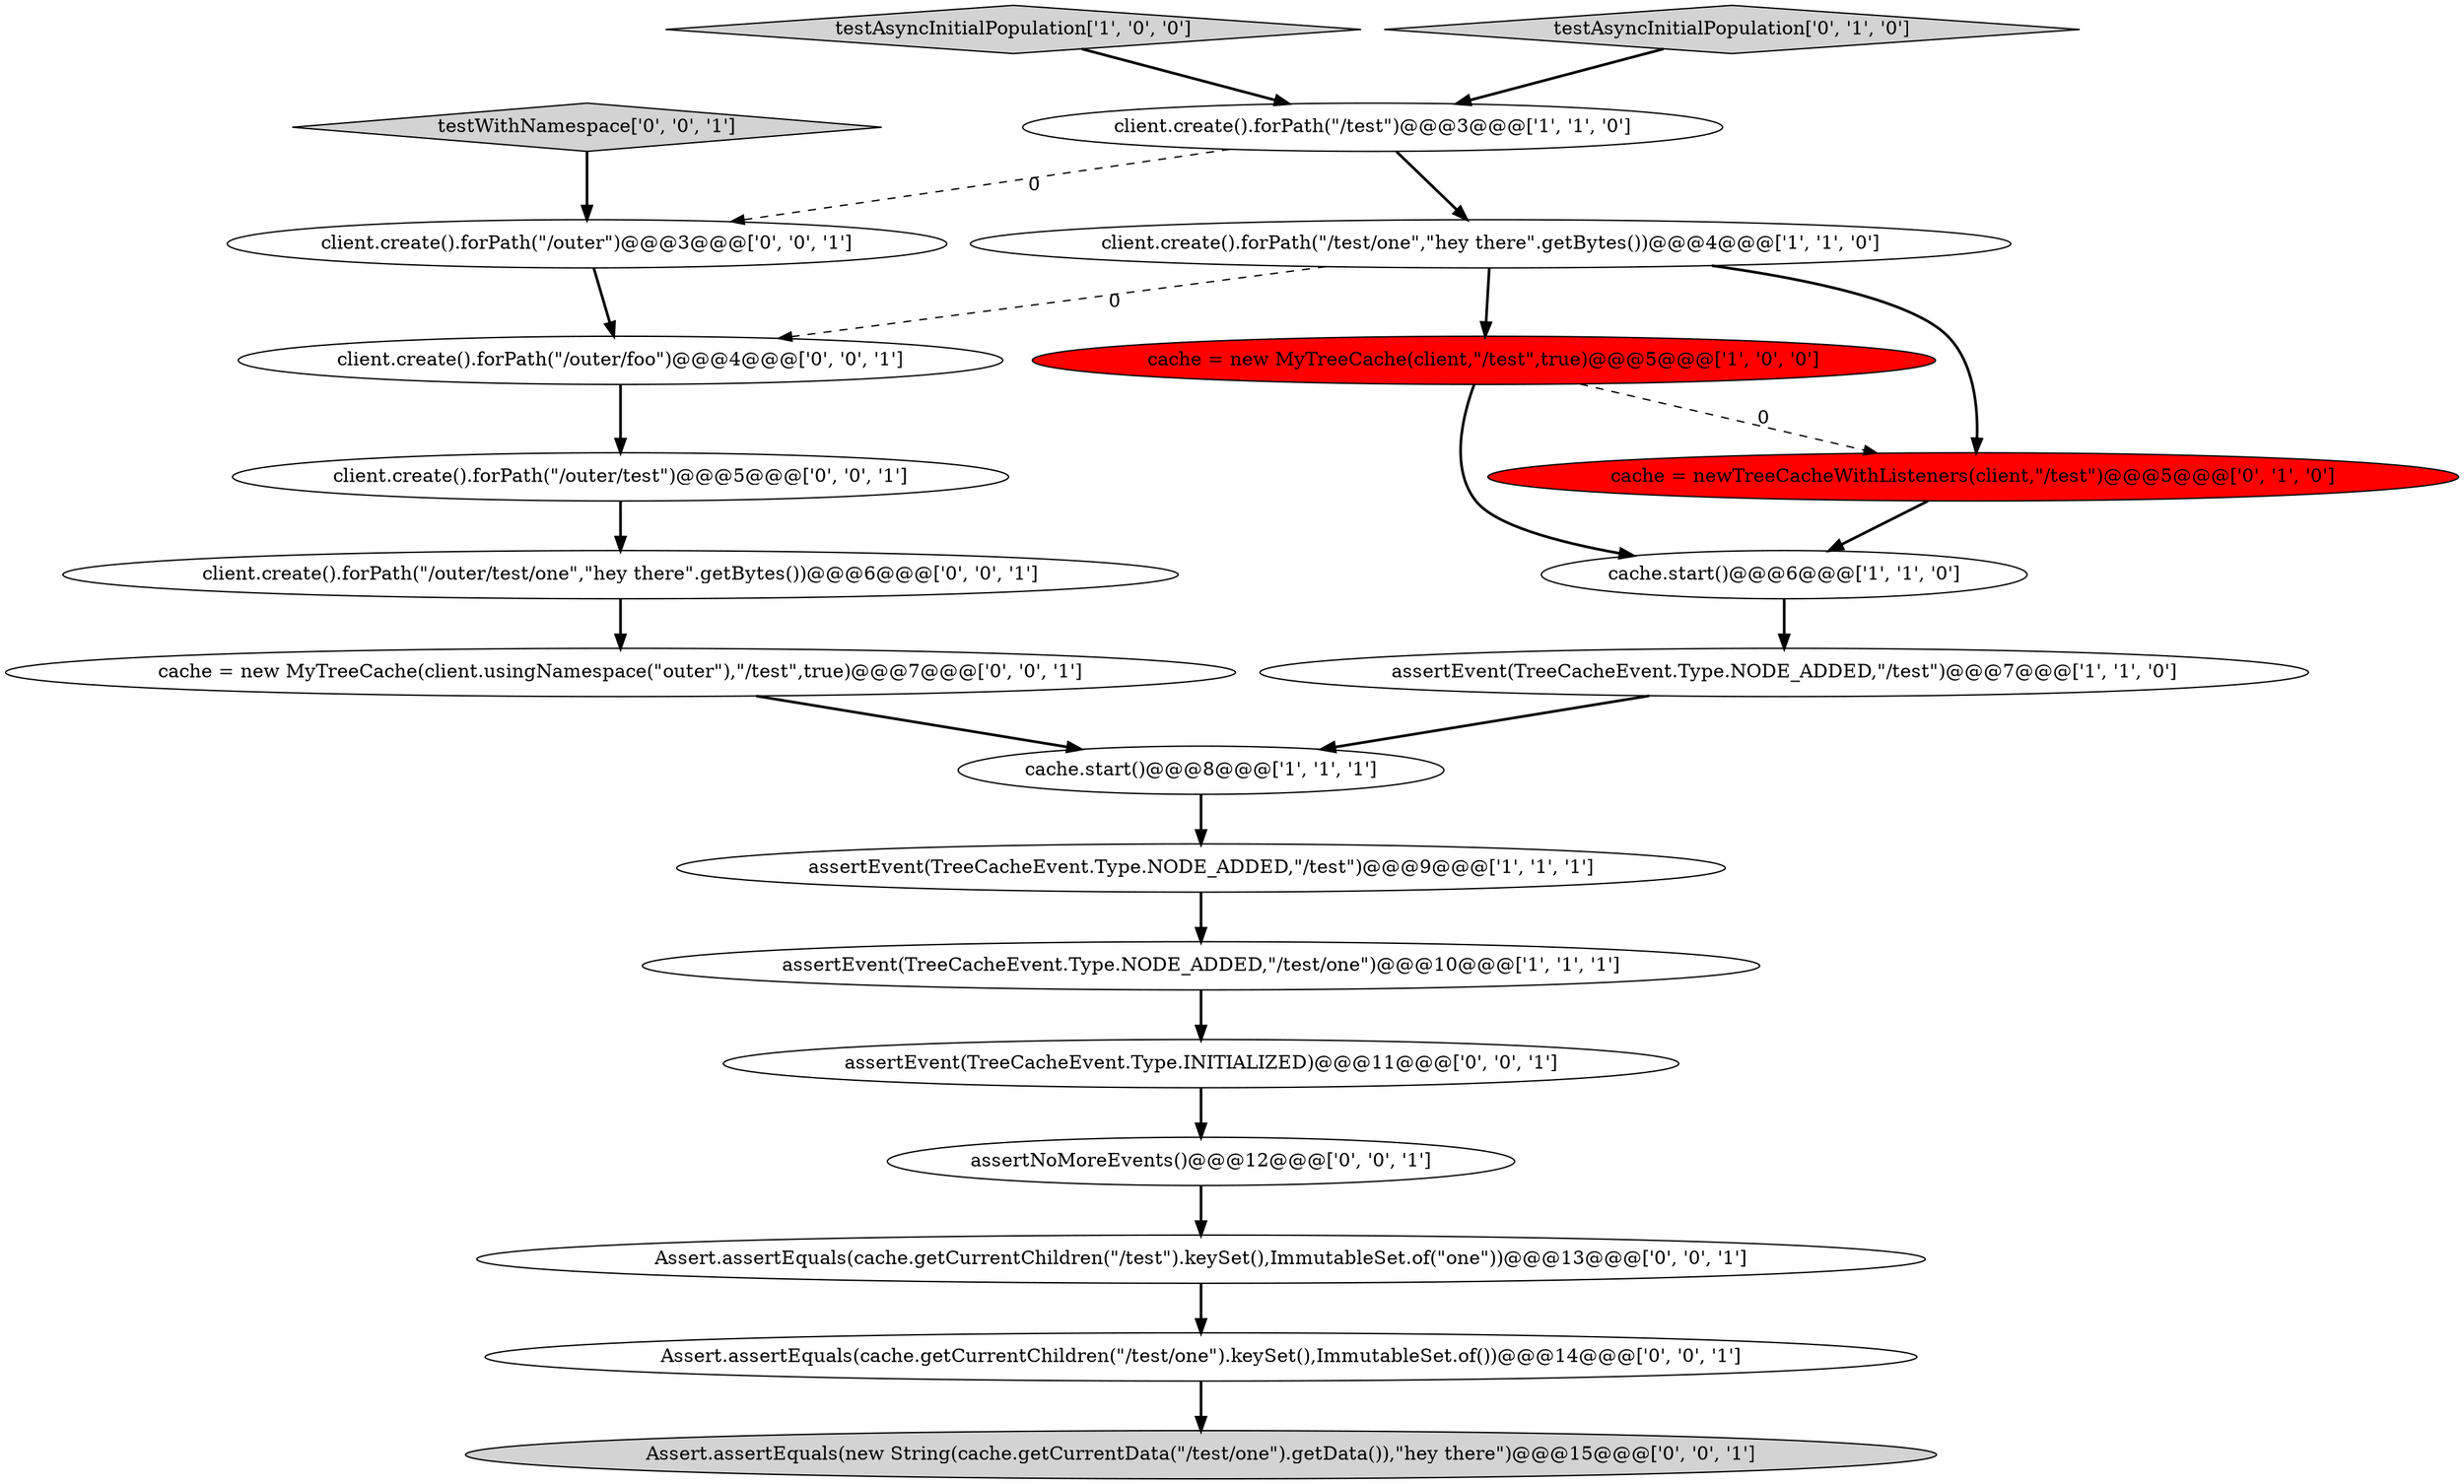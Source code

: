 digraph {
0 [style = filled, label = "client.create().forPath(\"/test/one\",\"hey there\".getBytes())@@@4@@@['1', '1', '0']", fillcolor = white, shape = ellipse image = "AAA0AAABBB1BBB"];
15 [style = filled, label = "Assert.assertEquals(cache.getCurrentChildren(\"/test\").keySet(),ImmutableSet.of(\"one\"))@@@13@@@['0', '0', '1']", fillcolor = white, shape = ellipse image = "AAA0AAABBB3BBB"];
1 [style = filled, label = "cache.start()@@@6@@@['1', '1', '0']", fillcolor = white, shape = ellipse image = "AAA0AAABBB1BBB"];
6 [style = filled, label = "testAsyncInitialPopulation['1', '0', '0']", fillcolor = lightgray, shape = diamond image = "AAA0AAABBB1BBB"];
11 [style = filled, label = "client.create().forPath(\"/outer/test/one\",\"hey there\".getBytes())@@@6@@@['0', '0', '1']", fillcolor = white, shape = ellipse image = "AAA0AAABBB3BBB"];
21 [style = filled, label = "cache = new MyTreeCache(client.usingNamespace(\"outer\"),\"/test\",true)@@@7@@@['0', '0', '1']", fillcolor = white, shape = ellipse image = "AAA0AAABBB3BBB"];
14 [style = filled, label = "client.create().forPath(\"/outer/foo\")@@@4@@@['0', '0', '1']", fillcolor = white, shape = ellipse image = "AAA0AAABBB3BBB"];
10 [style = filled, label = "testAsyncInitialPopulation['0', '1', '0']", fillcolor = lightgray, shape = diamond image = "AAA0AAABBB2BBB"];
13 [style = filled, label = "client.create().forPath(\"/outer/test\")@@@5@@@['0', '0', '1']", fillcolor = white, shape = ellipse image = "AAA0AAABBB3BBB"];
16 [style = filled, label = "Assert.assertEquals(cache.getCurrentChildren(\"/test/one\").keySet(),ImmutableSet.of())@@@14@@@['0', '0', '1']", fillcolor = white, shape = ellipse image = "AAA0AAABBB3BBB"];
17 [style = filled, label = "testWithNamespace['0', '0', '1']", fillcolor = lightgray, shape = diamond image = "AAA0AAABBB3BBB"];
4 [style = filled, label = "assertEvent(TreeCacheEvent.Type.NODE_ADDED,\"/test/one\")@@@10@@@['1', '1', '1']", fillcolor = white, shape = ellipse image = "AAA0AAABBB1BBB"];
2 [style = filled, label = "client.create().forPath(\"/test\")@@@3@@@['1', '1', '0']", fillcolor = white, shape = ellipse image = "AAA0AAABBB1BBB"];
8 [style = filled, label = "assertEvent(TreeCacheEvent.Type.NODE_ADDED,\"/test\")@@@7@@@['1', '1', '0']", fillcolor = white, shape = ellipse image = "AAA0AAABBB1BBB"];
3 [style = filled, label = "cache = new MyTreeCache(client,\"/test\",true)@@@5@@@['1', '0', '0']", fillcolor = red, shape = ellipse image = "AAA1AAABBB1BBB"];
5 [style = filled, label = "cache.start()@@@8@@@['1', '1', '1']", fillcolor = white, shape = ellipse image = "AAA0AAABBB1BBB"];
20 [style = filled, label = "Assert.assertEquals(new String(cache.getCurrentData(\"/test/one\").getData()),\"hey there\")@@@15@@@['0', '0', '1']", fillcolor = lightgray, shape = ellipse image = "AAA0AAABBB3BBB"];
7 [style = filled, label = "assertEvent(TreeCacheEvent.Type.NODE_ADDED,\"/test\")@@@9@@@['1', '1', '1']", fillcolor = white, shape = ellipse image = "AAA0AAABBB1BBB"];
19 [style = filled, label = "assertEvent(TreeCacheEvent.Type.INITIALIZED)@@@11@@@['0', '0', '1']", fillcolor = white, shape = ellipse image = "AAA0AAABBB3BBB"];
12 [style = filled, label = "client.create().forPath(\"/outer\")@@@3@@@['0', '0', '1']", fillcolor = white, shape = ellipse image = "AAA0AAABBB3BBB"];
9 [style = filled, label = "cache = newTreeCacheWithListeners(client,\"/test\")@@@5@@@['0', '1', '0']", fillcolor = red, shape = ellipse image = "AAA1AAABBB2BBB"];
18 [style = filled, label = "assertNoMoreEvents()@@@12@@@['0', '0', '1']", fillcolor = white, shape = ellipse image = "AAA0AAABBB3BBB"];
0->3 [style = bold, label=""];
0->9 [style = bold, label=""];
19->18 [style = bold, label=""];
1->8 [style = bold, label=""];
3->1 [style = bold, label=""];
11->21 [style = bold, label=""];
4->19 [style = bold, label=""];
18->15 [style = bold, label=""];
7->4 [style = bold, label=""];
15->16 [style = bold, label=""];
13->11 [style = bold, label=""];
6->2 [style = bold, label=""];
0->14 [style = dashed, label="0"];
21->5 [style = bold, label=""];
2->12 [style = dashed, label="0"];
2->0 [style = bold, label=""];
17->12 [style = bold, label=""];
8->5 [style = bold, label=""];
3->9 [style = dashed, label="0"];
12->14 [style = bold, label=""];
5->7 [style = bold, label=""];
10->2 [style = bold, label=""];
14->13 [style = bold, label=""];
9->1 [style = bold, label=""];
16->20 [style = bold, label=""];
}
